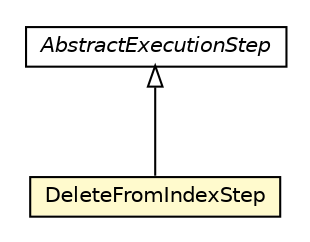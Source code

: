 #!/usr/local/bin/dot
#
# Class diagram 
# Generated by UMLGraph version R5_6-24-gf6e263 (http://www.umlgraph.org/)
#

digraph G {
	edge [fontname="Helvetica",fontsize=10,labelfontname="Helvetica",labelfontsize=10];
	node [fontname="Helvetica",fontsize=10,shape=plaintext];
	nodesep=0.25;
	ranksep=0.5;
	// com.orientechnologies.orient.core.sql.executor.AbstractExecutionStep
	c1063858 [label=<<table title="com.orientechnologies.orient.core.sql.executor.AbstractExecutionStep" border="0" cellborder="1" cellspacing="0" cellpadding="2" port="p" href="./AbstractExecutionStep.html">
		<tr><td><table border="0" cellspacing="0" cellpadding="1">
<tr><td align="center" balign="center"><font face="Helvetica-Oblique"> AbstractExecutionStep </font></td></tr>
		</table></td></tr>
		</table>>, URL="./AbstractExecutionStep.html", fontname="Helvetica", fontcolor="black", fontsize=10.0];
	// com.orientechnologies.orient.core.sql.executor.DeleteFromIndexStep
	c1063894 [label=<<table title="com.orientechnologies.orient.core.sql.executor.DeleteFromIndexStep" border="0" cellborder="1" cellspacing="0" cellpadding="2" port="p" bgcolor="lemonChiffon" href="./DeleteFromIndexStep.html">
		<tr><td><table border="0" cellspacing="0" cellpadding="1">
<tr><td align="center" balign="center"> DeleteFromIndexStep </td></tr>
		</table></td></tr>
		</table>>, URL="./DeleteFromIndexStep.html", fontname="Helvetica", fontcolor="black", fontsize=10.0];
	//com.orientechnologies.orient.core.sql.executor.DeleteFromIndexStep extends com.orientechnologies.orient.core.sql.executor.AbstractExecutionStep
	c1063858:p -> c1063894:p [dir=back,arrowtail=empty];
}


